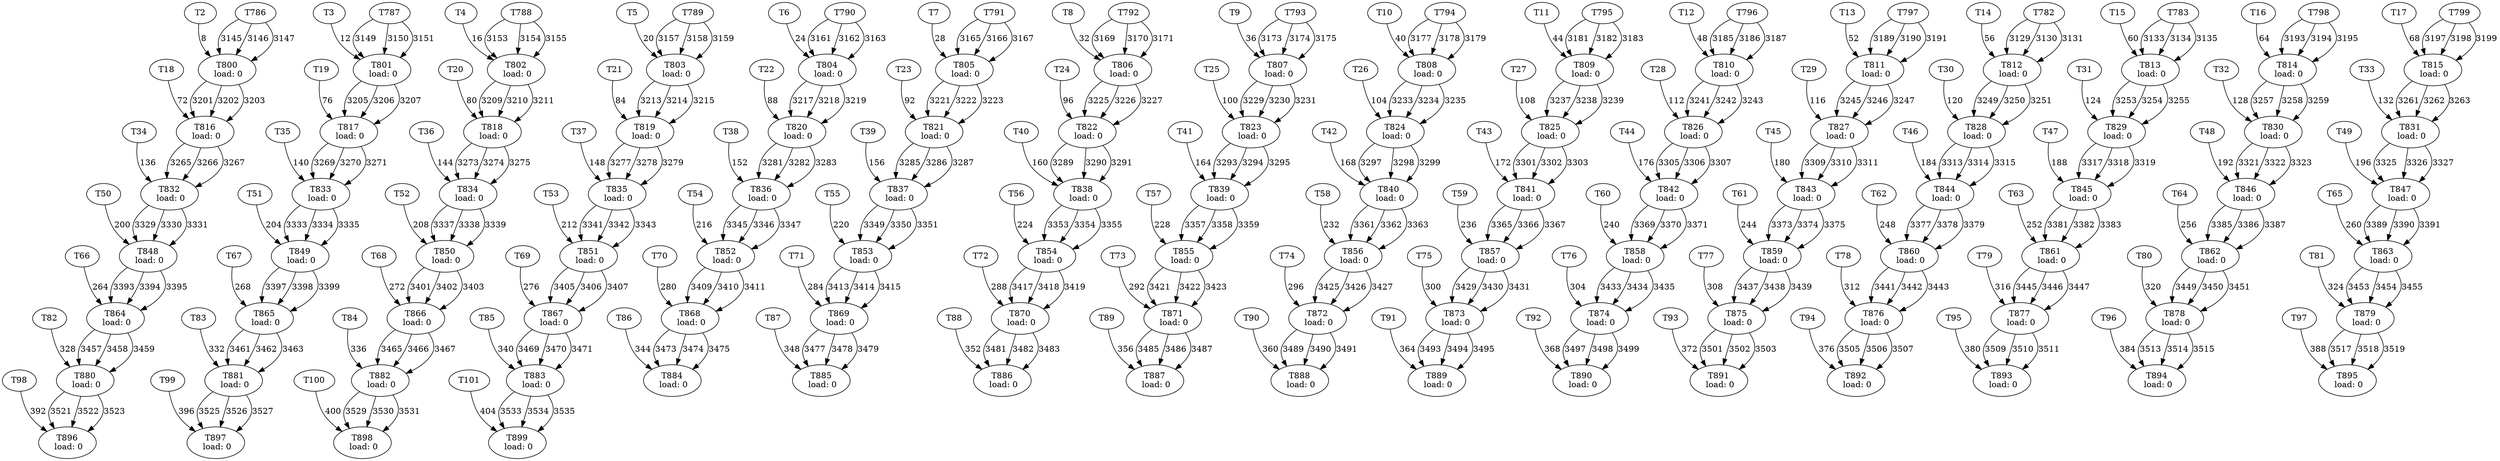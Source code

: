 digraph taskgraph {
	T800 [label= "T800\n load: 0"];
	T2 -> T800[label=8];
	T786 -> T800[label=3145];
	T786 -> T800[label=3146];
	T786 -> T800[label=3147];
	T801 [label= "T801\n load: 0"];
	T3 -> T801[label=12];
	T787 -> T801[label=3149];
	T787 -> T801[label=3150];
	T787 -> T801[label=3151];
	T802 [label= "T802\n load: 0"];
	T4 -> T802[label=16];
	T788 -> T802[label=3153];
	T788 -> T802[label=3154];
	T788 -> T802[label=3155];
	T803 [label= "T803\n load: 0"];
	T5 -> T803[label=20];
	T789 -> T803[label=3157];
	T789 -> T803[label=3158];
	T789 -> T803[label=3159];
	T804 [label= "T804\n load: 0"];
	T6 -> T804[label=24];
	T790 -> T804[label=3161];
	T790 -> T804[label=3162];
	T790 -> T804[label=3163];
	T805 [label= "T805\n load: 0"];
	T7 -> T805[label=28];
	T791 -> T805[label=3165];
	T791 -> T805[label=3166];
	T791 -> T805[label=3167];
	T806 [label= "T806\n load: 0"];
	T8 -> T806[label=32];
	T792 -> T806[label=3169];
	T792 -> T806[label=3170];
	T792 -> T806[label=3171];
	T807 [label= "T807\n load: 0"];
	T9 -> T807[label=36];
	T793 -> T807[label=3173];
	T793 -> T807[label=3174];
	T793 -> T807[label=3175];
	T808 [label= "T808\n load: 0"];
	T10 -> T808[label=40];
	T794 -> T808[label=3177];
	T794 -> T808[label=3178];
	T794 -> T808[label=3179];
	T809 [label= "T809\n load: 0"];
	T11 -> T809[label=44];
	T795 -> T809[label=3181];
	T795 -> T809[label=3182];
	T795 -> T809[label=3183];
	T810 [label= "T810\n load: 0"];
	T12 -> T810[label=48];
	T796 -> T810[label=3185];
	T796 -> T810[label=3186];
	T796 -> T810[label=3187];
	T811 [label= "T811\n load: 0"];
	T13 -> T811[label=52];
	T797 -> T811[label=3189];
	T797 -> T811[label=3190];
	T797 -> T811[label=3191];
	T812 [label= "T812\n load: 0"];
	T14 -> T812[label=56];
	T782 -> T812[label=3129];
	T782 -> T812[label=3130];
	T782 -> T812[label=3131];
	T813 [label= "T813\n load: 0"];
	T15 -> T813[label=60];
	T783 -> T813[label=3133];
	T783 -> T813[label=3134];
	T783 -> T813[label=3135];
	T814 [label= "T814\n load: 0"];
	T16 -> T814[label=64];
	T798 -> T814[label=3193];
	T798 -> T814[label=3194];
	T798 -> T814[label=3195];
	T815 [label= "T815\n load: 0"];
	T17 -> T815[label=68];
	T799 -> T815[label=3197];
	T799 -> T815[label=3198];
	T799 -> T815[label=3199];
	T816 [label= "T816\n load: 0"];
	T18 -> T816[label=72];
	T800 -> T816[label=3201];
	T800 -> T816[label=3202];
	T800 -> T816[label=3203];
	T817 [label= "T817\n load: 0"];
	T19 -> T817[label=76];
	T801 -> T817[label=3205];
	T801 -> T817[label=3206];
	T801 -> T817[label=3207];
	T818 [label= "T818\n load: 0"];
	T20 -> T818[label=80];
	T802 -> T818[label=3209];
	T802 -> T818[label=3210];
	T802 -> T818[label=3211];
	T819 [label= "T819\n load: 0"];
	T21 -> T819[label=84];
	T803 -> T819[label=3213];
	T803 -> T819[label=3214];
	T803 -> T819[label=3215];
	T820 [label= "T820\n load: 0"];
	T22 -> T820[label=88];
	T804 -> T820[label=3217];
	T804 -> T820[label=3218];
	T804 -> T820[label=3219];
	T821 [label= "T821\n load: 0"];
	T23 -> T821[label=92];
	T805 -> T821[label=3221];
	T805 -> T821[label=3222];
	T805 -> T821[label=3223];
	T822 [label= "T822\n load: 0"];
	T24 -> T822[label=96];
	T806 -> T822[label=3225];
	T806 -> T822[label=3226];
	T806 -> T822[label=3227];
	T823 [label= "T823\n load: 0"];
	T25 -> T823[label=100];
	T807 -> T823[label=3229];
	T807 -> T823[label=3230];
	T807 -> T823[label=3231];
	T824 [label= "T824\n load: 0"];
	T26 -> T824[label=104];
	T808 -> T824[label=3233];
	T808 -> T824[label=3234];
	T808 -> T824[label=3235];
	T825 [label= "T825\n load: 0"];
	T27 -> T825[label=108];
	T809 -> T825[label=3237];
	T809 -> T825[label=3238];
	T809 -> T825[label=3239];
	T826 [label= "T826\n load: 0"];
	T28 -> T826[label=112];
	T810 -> T826[label=3241];
	T810 -> T826[label=3242];
	T810 -> T826[label=3243];
	T827 [label= "T827\n load: 0"];
	T29 -> T827[label=116];
	T811 -> T827[label=3245];
	T811 -> T827[label=3246];
	T811 -> T827[label=3247];
	T828 [label= "T828\n load: 0"];
	T30 -> T828[label=120];
	T812 -> T828[label=3249];
	T812 -> T828[label=3250];
	T812 -> T828[label=3251];
	T829 [label= "T829\n load: 0"];
	T31 -> T829[label=124];
	T813 -> T829[label=3253];
	T813 -> T829[label=3254];
	T813 -> T829[label=3255];
	T830 [label= "T830\n load: 0"];
	T32 -> T830[label=128];
	T814 -> T830[label=3257];
	T814 -> T830[label=3258];
	T814 -> T830[label=3259];
	T831 [label= "T831\n load: 0"];
	T33 -> T831[label=132];
	T815 -> T831[label=3261];
	T815 -> T831[label=3262];
	T815 -> T831[label=3263];
	T832 [label= "T832\n load: 0"];
	T34 -> T832[label=136];
	T816 -> T832[label=3265];
	T816 -> T832[label=3266];
	T816 -> T832[label=3267];
	T833 [label= "T833\n load: 0"];
	T35 -> T833[label=140];
	T817 -> T833[label=3269];
	T817 -> T833[label=3270];
	T817 -> T833[label=3271];
	T834 [label= "T834\n load: 0"];
	T36 -> T834[label=144];
	T818 -> T834[label=3273];
	T818 -> T834[label=3274];
	T818 -> T834[label=3275];
	T835 [label= "T835\n load: 0"];
	T37 -> T835[label=148];
	T819 -> T835[label=3277];
	T819 -> T835[label=3278];
	T819 -> T835[label=3279];
	T836 [label= "T836\n load: 0"];
	T38 -> T836[label=152];
	T820 -> T836[label=3281];
	T820 -> T836[label=3282];
	T820 -> T836[label=3283];
	T837 [label= "T837\n load: 0"];
	T39 -> T837[label=156];
	T821 -> T837[label=3285];
	T821 -> T837[label=3286];
	T821 -> T837[label=3287];
	T838 [label= "T838\n load: 0"];
	T40 -> T838[label=160];
	T822 -> T838[label=3289];
	T822 -> T838[label=3290];
	T822 -> T838[label=3291];
	T839 [label= "T839\n load: 0"];
	T41 -> T839[label=164];
	T823 -> T839[label=3293];
	T823 -> T839[label=3294];
	T823 -> T839[label=3295];
	T840 [label= "T840\n load: 0"];
	T42 -> T840[label=168];
	T824 -> T840[label=3297];
	T824 -> T840[label=3298];
	T824 -> T840[label=3299];
	T841 [label= "T841\n load: 0"];
	T43 -> T841[label=172];
	T825 -> T841[label=3301];
	T825 -> T841[label=3302];
	T825 -> T841[label=3303];
	T842 [label= "T842\n load: 0"];
	T44 -> T842[label=176];
	T826 -> T842[label=3305];
	T826 -> T842[label=3306];
	T826 -> T842[label=3307];
	T843 [label= "T843\n load: 0"];
	T45 -> T843[label=180];
	T827 -> T843[label=3309];
	T827 -> T843[label=3310];
	T827 -> T843[label=3311];
	T844 [label= "T844\n load: 0"];
	T46 -> T844[label=184];
	T828 -> T844[label=3313];
	T828 -> T844[label=3314];
	T828 -> T844[label=3315];
	T845 [label= "T845\n load: 0"];
	T47 -> T845[label=188];
	T829 -> T845[label=3317];
	T829 -> T845[label=3318];
	T829 -> T845[label=3319];
	T846 [label= "T846\n load: 0"];
	T48 -> T846[label=192];
	T830 -> T846[label=3321];
	T830 -> T846[label=3322];
	T830 -> T846[label=3323];
	T847 [label= "T847\n load: 0"];
	T49 -> T847[label=196];
	T831 -> T847[label=3325];
	T831 -> T847[label=3326];
	T831 -> T847[label=3327];
	T848 [label= "T848\n load: 0"];
	T50 -> T848[label=200];
	T832 -> T848[label=3329];
	T832 -> T848[label=3330];
	T832 -> T848[label=3331];
	T849 [label= "T849\n load: 0"];
	T51 -> T849[label=204];
	T833 -> T849[label=3333];
	T833 -> T849[label=3334];
	T833 -> T849[label=3335];
	T850 [label= "T850\n load: 0"];
	T52 -> T850[label=208];
	T834 -> T850[label=3337];
	T834 -> T850[label=3338];
	T834 -> T850[label=3339];
	T851 [label= "T851\n load: 0"];
	T53 -> T851[label=212];
	T835 -> T851[label=3341];
	T835 -> T851[label=3342];
	T835 -> T851[label=3343];
	T852 [label= "T852\n load: 0"];
	T54 -> T852[label=216];
	T836 -> T852[label=3345];
	T836 -> T852[label=3346];
	T836 -> T852[label=3347];
	T853 [label= "T853\n load: 0"];
	T55 -> T853[label=220];
	T837 -> T853[label=3349];
	T837 -> T853[label=3350];
	T837 -> T853[label=3351];
	T854 [label= "T854\n load: 0"];
	T56 -> T854[label=224];
	T838 -> T854[label=3353];
	T838 -> T854[label=3354];
	T838 -> T854[label=3355];
	T855 [label= "T855\n load: 0"];
	T57 -> T855[label=228];
	T839 -> T855[label=3357];
	T839 -> T855[label=3358];
	T839 -> T855[label=3359];
	T856 [label= "T856\n load: 0"];
	T58 -> T856[label=232];
	T840 -> T856[label=3361];
	T840 -> T856[label=3362];
	T840 -> T856[label=3363];
	T857 [label= "T857\n load: 0"];
	T59 -> T857[label=236];
	T841 -> T857[label=3365];
	T841 -> T857[label=3366];
	T841 -> T857[label=3367];
	T858 [label= "T858\n load: 0"];
	T60 -> T858[label=240];
	T842 -> T858[label=3369];
	T842 -> T858[label=3370];
	T842 -> T858[label=3371];
	T859 [label= "T859\n load: 0"];
	T61 -> T859[label=244];
	T843 -> T859[label=3373];
	T843 -> T859[label=3374];
	T843 -> T859[label=3375];
	T860 [label= "T860\n load: 0"];
	T62 -> T860[label=248];
	T844 -> T860[label=3377];
	T844 -> T860[label=3378];
	T844 -> T860[label=3379];
	T861 [label= "T861\n load: 0"];
	T63 -> T861[label=252];
	T845 -> T861[label=3381];
	T845 -> T861[label=3382];
	T845 -> T861[label=3383];
	T862 [label= "T862\n load: 0"];
	T64 -> T862[label=256];
	T846 -> T862[label=3385];
	T846 -> T862[label=3386];
	T846 -> T862[label=3387];
	T863 [label= "T863\n load: 0"];
	T65 -> T863[label=260];
	T847 -> T863[label=3389];
	T847 -> T863[label=3390];
	T847 -> T863[label=3391];
	T864 [label= "T864\n load: 0"];
	T66 -> T864[label=264];
	T848 -> T864[label=3393];
	T848 -> T864[label=3394];
	T848 -> T864[label=3395];
	T865 [label= "T865\n load: 0"];
	T67 -> T865[label=268];
	T849 -> T865[label=3397];
	T849 -> T865[label=3398];
	T849 -> T865[label=3399];
	T866 [label= "T866\n load: 0"];
	T68 -> T866[label=272];
	T850 -> T866[label=3401];
	T850 -> T866[label=3402];
	T850 -> T866[label=3403];
	T867 [label= "T867\n load: 0"];
	T69 -> T867[label=276];
	T851 -> T867[label=3405];
	T851 -> T867[label=3406];
	T851 -> T867[label=3407];
	T868 [label= "T868\n load: 0"];
	T70 -> T868[label=280];
	T852 -> T868[label=3409];
	T852 -> T868[label=3410];
	T852 -> T868[label=3411];
	T869 [label= "T869\n load: 0"];
	T71 -> T869[label=284];
	T853 -> T869[label=3413];
	T853 -> T869[label=3414];
	T853 -> T869[label=3415];
	T870 [label= "T870\n load: 0"];
	T72 -> T870[label=288];
	T854 -> T870[label=3417];
	T854 -> T870[label=3418];
	T854 -> T870[label=3419];
	T871 [label= "T871\n load: 0"];
	T73 -> T871[label=292];
	T855 -> T871[label=3421];
	T855 -> T871[label=3422];
	T855 -> T871[label=3423];
	T872 [label= "T872\n load: 0"];
	T74 -> T872[label=296];
	T856 -> T872[label=3425];
	T856 -> T872[label=3426];
	T856 -> T872[label=3427];
	T873 [label= "T873\n load: 0"];
	T75 -> T873[label=300];
	T857 -> T873[label=3429];
	T857 -> T873[label=3430];
	T857 -> T873[label=3431];
	T874 [label= "T874\n load: 0"];
	T76 -> T874[label=304];
	T858 -> T874[label=3433];
	T858 -> T874[label=3434];
	T858 -> T874[label=3435];
	T875 [label= "T875\n load: 0"];
	T77 -> T875[label=308];
	T859 -> T875[label=3437];
	T859 -> T875[label=3438];
	T859 -> T875[label=3439];
	T876 [label= "T876\n load: 0"];
	T78 -> T876[label=312];
	T860 -> T876[label=3441];
	T860 -> T876[label=3442];
	T860 -> T876[label=3443];
	T877 [label= "T877\n load: 0"];
	T79 -> T877[label=316];
	T861 -> T877[label=3445];
	T861 -> T877[label=3446];
	T861 -> T877[label=3447];
	T878 [label= "T878\n load: 0"];
	T80 -> T878[label=320];
	T862 -> T878[label=3449];
	T862 -> T878[label=3450];
	T862 -> T878[label=3451];
	T879 [label= "T879\n load: 0"];
	T81 -> T879[label=324];
	T863 -> T879[label=3453];
	T863 -> T879[label=3454];
	T863 -> T879[label=3455];
	T880 [label= "T880\n load: 0"];
	T82 -> T880[label=328];
	T864 -> T880[label=3457];
	T864 -> T880[label=3458];
	T864 -> T880[label=3459];
	T881 [label= "T881\n load: 0"];
	T83 -> T881[label=332];
	T865 -> T881[label=3461];
	T865 -> T881[label=3462];
	T865 -> T881[label=3463];
	T882 [label= "T882\n load: 0"];
	T84 -> T882[label=336];
	T866 -> T882[label=3465];
	T866 -> T882[label=3466];
	T866 -> T882[label=3467];
	T883 [label= "T883\n load: 0"];
	T85 -> T883[label=340];
	T867 -> T883[label=3469];
	T867 -> T883[label=3470];
	T867 -> T883[label=3471];
	T884 [label= "T884\n load: 0"];
	T86 -> T884[label=344];
	T868 -> T884[label=3473];
	T868 -> T884[label=3474];
	T868 -> T884[label=3475];
	T885 [label= "T885\n load: 0"];
	T87 -> T885[label=348];
	T869 -> T885[label=3477];
	T869 -> T885[label=3478];
	T869 -> T885[label=3479];
	T886 [label= "T886\n load: 0"];
	T88 -> T886[label=352];
	T870 -> T886[label=3481];
	T870 -> T886[label=3482];
	T870 -> T886[label=3483];
	T887 [label= "T887\n load: 0"];
	T89 -> T887[label=356];
	T871 -> T887[label=3485];
	T871 -> T887[label=3486];
	T871 -> T887[label=3487];
	T888 [label= "T888\n load: 0"];
	T90 -> T888[label=360];
	T872 -> T888[label=3489];
	T872 -> T888[label=3490];
	T872 -> T888[label=3491];
	T889 [label= "T889\n load: 0"];
	T91 -> T889[label=364];
	T873 -> T889[label=3493];
	T873 -> T889[label=3494];
	T873 -> T889[label=3495];
	T890 [label= "T890\n load: 0"];
	T92 -> T890[label=368];
	T874 -> T890[label=3497];
	T874 -> T890[label=3498];
	T874 -> T890[label=3499];
	T891 [label= "T891\n load: 0"];
	T93 -> T891[label=372];
	T875 -> T891[label=3501];
	T875 -> T891[label=3502];
	T875 -> T891[label=3503];
	T892 [label= "T892\n load: 0"];
	T94 -> T892[label=376];
	T876 -> T892[label=3505];
	T876 -> T892[label=3506];
	T876 -> T892[label=3507];
	T893 [label= "T893\n load: 0"];
	T95 -> T893[label=380];
	T877 -> T893[label=3509];
	T877 -> T893[label=3510];
	T877 -> T893[label=3511];
	T894 [label= "T894\n load: 0"];
	T96 -> T894[label=384];
	T878 -> T894[label=3513];
	T878 -> T894[label=3514];
	T878 -> T894[label=3515];
	T895 [label= "T895\n load: 0"];
	T97 -> T895[label=388];
	T879 -> T895[label=3517];
	T879 -> T895[label=3518];
	T879 -> T895[label=3519];
	T896 [label= "T896\n load: 0"];
	T98 -> T896[label=392];
	T880 -> T896[label=3521];
	T880 -> T896[label=3522];
	T880 -> T896[label=3523];
	T897 [label= "T897\n load: 0"];
	T99 -> T897[label=396];
	T881 -> T897[label=3525];
	T881 -> T897[label=3526];
	T881 -> T897[label=3527];
	T898 [label= "T898\n load: 0"];
	T100 -> T898[label=400];
	T882 -> T898[label=3529];
	T882 -> T898[label=3530];
	T882 -> T898[label=3531];
	T899 [label= "T899\n load: 0"];
	T101 -> T899[label=404];
	T883 -> T899[label=3533];
	T883 -> T899[label=3534];
	T883 -> T899[label=3535];
}